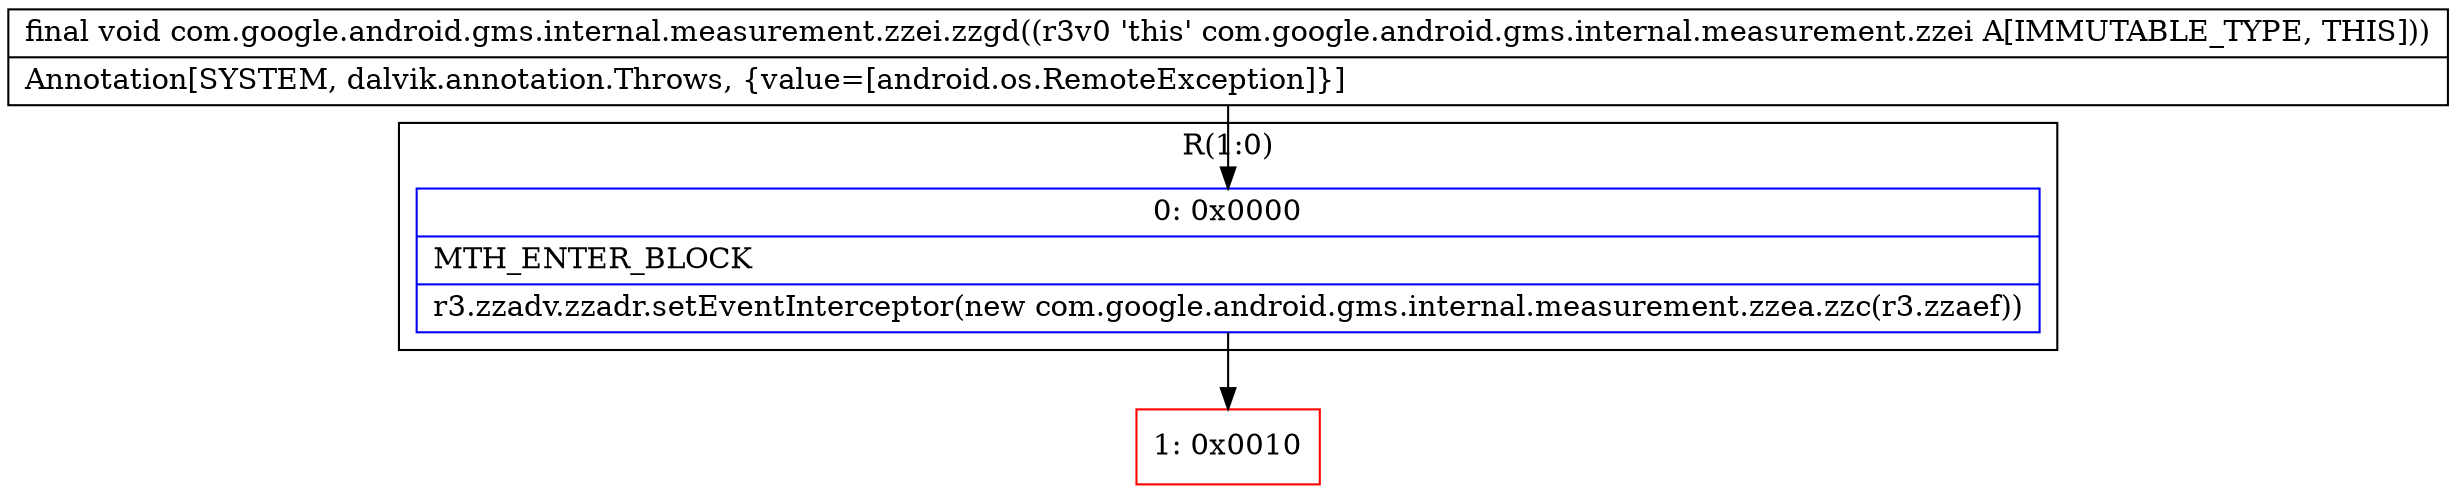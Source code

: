 digraph "CFG forcom.google.android.gms.internal.measurement.zzei.zzgd()V" {
subgraph cluster_Region_542715521 {
label = "R(1:0)";
node [shape=record,color=blue];
Node_0 [shape=record,label="{0\:\ 0x0000|MTH_ENTER_BLOCK\l|r3.zzadv.zzadr.setEventInterceptor(new com.google.android.gms.internal.measurement.zzea.zzc(r3.zzaef))\l}"];
}
Node_1 [shape=record,color=red,label="{1\:\ 0x0010}"];
MethodNode[shape=record,label="{final void com.google.android.gms.internal.measurement.zzei.zzgd((r3v0 'this' com.google.android.gms.internal.measurement.zzei A[IMMUTABLE_TYPE, THIS]))  | Annotation[SYSTEM, dalvik.annotation.Throws, \{value=[android.os.RemoteException]\}]\l}"];
MethodNode -> Node_0;
Node_0 -> Node_1;
}

